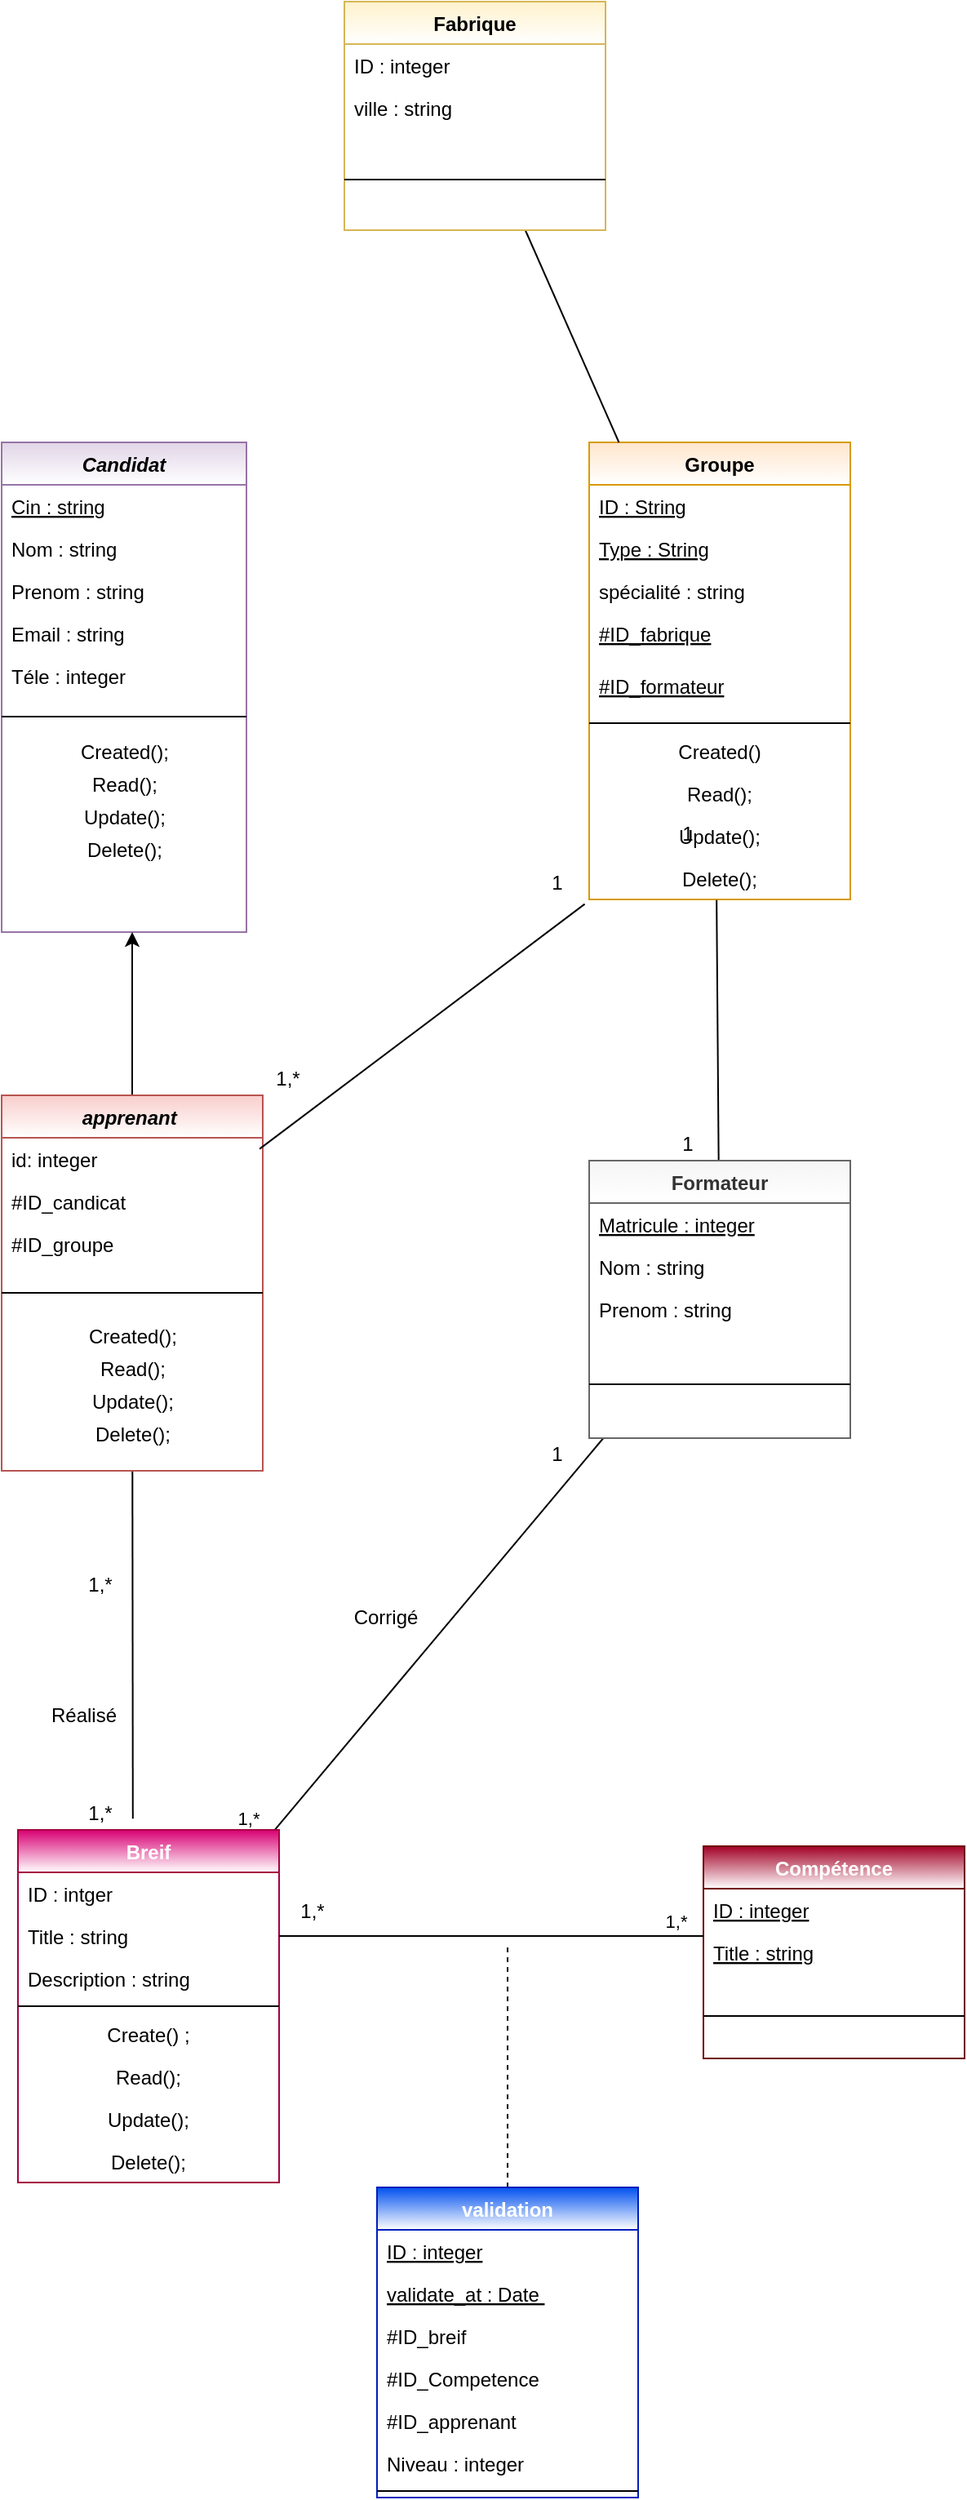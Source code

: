 <mxfile version="15.8.4" type="device"><diagram id="C5RBs43oDa-KdzZeNtuy" name="Page-1"><mxGraphModel dx="1038" dy="1818" grid="1" gridSize="10" guides="1" tooltips="1" connect="1" arrows="1" fold="1" page="1" pageScale="1" pageWidth="827" pageHeight="1169" math="0" shadow="0"><root><mxCell id="WIyWlLk6GJQsqaUBKTNV-0"/><mxCell id="WIyWlLk6GJQsqaUBKTNV-1" parent="WIyWlLk6GJQsqaUBKTNV-0"/><mxCell id="zkfFHV4jXpPFQw0GAbJ--0" value="Candidat" style="swimlane;fontStyle=3;align=center;verticalAlign=top;childLayout=stackLayout;horizontal=1;startSize=26;horizontalStack=0;resizeParent=1;resizeLast=0;collapsible=1;marginBottom=0;rounded=0;shadow=0;strokeWidth=1;fillColor=#e1d5e7;strokeColor=#9673a6;gradientColor=#ffffff;swimlaneFillColor=default;" parent="WIyWlLk6GJQsqaUBKTNV-1" vertex="1"><mxGeometry x="220" y="100" width="150" height="300" as="geometry"><mxRectangle x="230" y="140" width="160" height="26" as="alternateBounds"/></mxGeometry></mxCell><mxCell id="zkfFHV4jXpPFQw0GAbJ--2" value="Cin : string&#10;" style="text;align=left;verticalAlign=top;spacingLeft=4;spacingRight=4;overflow=hidden;rotatable=0;points=[[0,0.5],[1,0.5]];portConstraint=eastwest;rounded=0;shadow=0;html=0;fontStyle=4" parent="zkfFHV4jXpPFQw0GAbJ--0" vertex="1"><mxGeometry y="26" width="150" height="26" as="geometry"/></mxCell><mxCell id="aN4ewaZXmCb2OSoGveVA-0" value="Nom : string&#10;" style="text;align=left;verticalAlign=top;spacingLeft=4;spacingRight=4;overflow=hidden;rotatable=0;points=[[0,0.5],[1,0.5]];portConstraint=eastwest;rounded=0;shadow=0;html=0;" parent="zkfFHV4jXpPFQw0GAbJ--0" vertex="1"><mxGeometry y="52" width="150" height="26" as="geometry"/></mxCell><mxCell id="aN4ewaZXmCb2OSoGveVA-1" value="Prenom : string&#10;" style="text;align=left;verticalAlign=top;spacingLeft=4;spacingRight=4;overflow=hidden;rotatable=0;points=[[0,0.5],[1,0.5]];portConstraint=eastwest;rounded=0;shadow=0;html=0;" parent="zkfFHV4jXpPFQw0GAbJ--0" vertex="1"><mxGeometry y="78" width="150" height="26" as="geometry"/></mxCell><mxCell id="aN4ewaZXmCb2OSoGveVA-2" value="Email : string&#10;" style="text;align=left;verticalAlign=top;spacingLeft=4;spacingRight=4;overflow=hidden;rotatable=0;points=[[0,0.5],[1,0.5]];portConstraint=eastwest;rounded=0;shadow=0;html=0;" parent="zkfFHV4jXpPFQw0GAbJ--0" vertex="1"><mxGeometry y="104" width="150" height="26" as="geometry"/></mxCell><mxCell id="aN4ewaZXmCb2OSoGveVA-3" value="Téle : integer&#10;" style="text;align=left;verticalAlign=top;spacingLeft=4;spacingRight=4;overflow=hidden;rotatable=0;points=[[0,0.5],[1,0.5]];portConstraint=eastwest;rounded=0;shadow=0;html=0;" parent="zkfFHV4jXpPFQw0GAbJ--0" vertex="1"><mxGeometry y="130" width="150" height="26" as="geometry"/></mxCell><mxCell id="zkfFHV4jXpPFQw0GAbJ--4" value="" style="line;html=1;strokeWidth=1;align=left;verticalAlign=middle;spacingTop=-1;spacingLeft=3;spacingRight=3;rotatable=0;labelPosition=right;points=[];portConstraint=eastwest;" parent="zkfFHV4jXpPFQw0GAbJ--0" vertex="1"><mxGeometry y="156" width="150" height="24" as="geometry"/></mxCell><mxCell id="aN4ewaZXmCb2OSoGveVA-26" value="Created();" style="text;html=1;align=center;verticalAlign=middle;resizable=0;points=[];autosize=1;strokeColor=none;fillColor=none;" parent="zkfFHV4jXpPFQw0GAbJ--0" vertex="1"><mxGeometry y="180" width="150" height="20" as="geometry"/></mxCell><mxCell id="aN4ewaZXmCb2OSoGveVA-36" value="Read();" style="text;html=1;align=center;verticalAlign=middle;resizable=0;points=[];autosize=1;strokeColor=none;fillColor=none;" parent="zkfFHV4jXpPFQw0GAbJ--0" vertex="1"><mxGeometry y="200" width="150" height="20" as="geometry"/></mxCell><mxCell id="aN4ewaZXmCb2OSoGveVA-27" value="Update();" style="text;html=1;align=center;verticalAlign=middle;resizable=0;points=[];autosize=1;strokeColor=none;fillColor=none;" parent="zkfFHV4jXpPFQw0GAbJ--0" vertex="1"><mxGeometry y="220" width="150" height="20" as="geometry"/></mxCell><mxCell id="aN4ewaZXmCb2OSoGveVA-28" value="Delete();" style="text;html=1;align=center;verticalAlign=middle;resizable=0;points=[];autosize=1;strokeColor=none;fillColor=none;" parent="zkfFHV4jXpPFQw0GAbJ--0" vertex="1"><mxGeometry y="240" width="150" height="20" as="geometry"/></mxCell><mxCell id="aN4ewaZXmCb2OSoGveVA-11" value="" style="rounded=0;orthogonalLoop=1;jettySize=auto;html=1;" parent="WIyWlLk6GJQsqaUBKTNV-1" source="aN4ewaZXmCb2OSoGveVA-4" edge="1"><mxGeometry relative="1" as="geometry"><mxPoint x="300" y="400" as="targetPoint"/></mxGeometry></mxCell><mxCell id="aN4ewaZXmCb2OSoGveVA-79" style="edgeStyle=none;rounded=0;orthogonalLoop=1;jettySize=auto;html=1;entryX=0.44;entryY=-0.032;entryDx=0;entryDy=0;entryPerimeter=0;endArrow=none;endFill=0;" parent="WIyWlLk6GJQsqaUBKTNV-1" source="aN4ewaZXmCb2OSoGveVA-4" target="aN4ewaZXmCb2OSoGveVA-55" edge="1"><mxGeometry relative="1" as="geometry"/></mxCell><mxCell id="aN4ewaZXmCb2OSoGveVA-4" value="apprenant " style="swimlane;fontStyle=3;align=center;verticalAlign=top;childLayout=stackLayout;horizontal=1;startSize=26;horizontalStack=0;resizeParent=1;resizeLast=0;collapsible=1;marginBottom=0;rounded=0;shadow=0;strokeWidth=1;fillColor=#f8cecc;strokeColor=#b85450;gradientColor=#ffffff;swimlaneFillColor=default;" parent="WIyWlLk6GJQsqaUBKTNV-1" vertex="1"><mxGeometry x="220" y="500" width="160" height="230" as="geometry"><mxRectangle x="230" y="140" width="160" height="26" as="alternateBounds"/></mxGeometry></mxCell><mxCell id="aN4ewaZXmCb2OSoGveVA-5" value="id: integer&#10;" style="text;align=left;verticalAlign=top;spacingLeft=4;spacingRight=4;overflow=hidden;rotatable=0;points=[[0,0.5],[1,0.5]];portConstraint=eastwest;rounded=0;shadow=0;html=0;" parent="aN4ewaZXmCb2OSoGveVA-4" vertex="1"><mxGeometry y="26" width="160" height="26" as="geometry"/></mxCell><mxCell id="aN4ewaZXmCb2OSoGveVA-49" value="#ID_candicat" style="text;align=left;verticalAlign=top;spacingLeft=4;spacingRight=4;overflow=hidden;rotatable=0;points=[[0,0.5],[1,0.5]];portConstraint=eastwest;rounded=0;shadow=0;html=0;" parent="aN4ewaZXmCb2OSoGveVA-4" vertex="1"><mxGeometry y="52" width="160" height="26" as="geometry"/></mxCell><mxCell id="aN4ewaZXmCb2OSoGveVA-60" value="#ID_groupe" style="text;align=left;verticalAlign=top;spacingLeft=4;spacingRight=4;overflow=hidden;rotatable=0;points=[[0,0.5],[1,0.5]];portConstraint=eastwest;rounded=0;shadow=0;html=0;" parent="aN4ewaZXmCb2OSoGveVA-4" vertex="1"><mxGeometry y="78" width="160" height="26" as="geometry"/></mxCell><mxCell id="aN4ewaZXmCb2OSoGveVA-10" value="" style="line;html=1;strokeWidth=1;align=left;verticalAlign=middle;spacingTop=-1;spacingLeft=3;spacingRight=3;rotatable=0;labelPosition=right;points=[];portConstraint=eastwest;" parent="aN4ewaZXmCb2OSoGveVA-4" vertex="1"><mxGeometry y="104" width="160" height="34" as="geometry"/></mxCell><mxCell id="aN4ewaZXmCb2OSoGveVA-62" value="Created();" style="text;html=1;align=center;verticalAlign=middle;resizable=0;points=[];autosize=1;strokeColor=none;fillColor=none;" parent="aN4ewaZXmCb2OSoGveVA-4" vertex="1"><mxGeometry y="138" width="160" height="20" as="geometry"/></mxCell><mxCell id="aN4ewaZXmCb2OSoGveVA-72" value="Read();" style="text;html=1;align=center;verticalAlign=middle;resizable=0;points=[];autosize=1;strokeColor=none;fillColor=none;" parent="aN4ewaZXmCb2OSoGveVA-4" vertex="1"><mxGeometry y="158" width="160" height="20" as="geometry"/></mxCell><mxCell id="aN4ewaZXmCb2OSoGveVA-73" value="Update();" style="text;html=1;align=center;verticalAlign=middle;resizable=0;points=[];autosize=1;strokeColor=none;fillColor=none;" parent="aN4ewaZXmCb2OSoGveVA-4" vertex="1"><mxGeometry y="178" width="160" height="20" as="geometry"/></mxCell><mxCell id="aN4ewaZXmCb2OSoGveVA-74" value="Delete();" style="text;html=1;align=center;verticalAlign=middle;resizable=0;points=[];autosize=1;strokeColor=none;fillColor=none;" parent="aN4ewaZXmCb2OSoGveVA-4" vertex="1"><mxGeometry y="198" width="160" height="20" as="geometry"/></mxCell><mxCell id="aN4ewaZXmCb2OSoGveVA-18" value="Groupe" style="swimlane;fontStyle=1;align=center;verticalAlign=top;childLayout=stackLayout;horizontal=1;startSize=26;horizontalStack=0;resizeParent=1;resizeParentMax=0;resizeLast=0;collapsible=1;marginBottom=0;fillColor=#ffe6cc;strokeColor=#d79b00;gradientColor=#ffffff;swimlaneFillColor=default;" parent="WIyWlLk6GJQsqaUBKTNV-1" vertex="1"><mxGeometry x="580" y="100" width="160" height="280" as="geometry"/></mxCell><mxCell id="aN4ewaZXmCb2OSoGveVA-19" value="ID : String" style="text;strokeColor=none;fillColor=none;align=left;verticalAlign=top;spacingLeft=4;spacingRight=4;overflow=hidden;rotatable=0;points=[[0,0.5],[1,0.5]];portConstraint=eastwest;fontStyle=4" parent="aN4ewaZXmCb2OSoGveVA-18" vertex="1"><mxGeometry y="26" width="160" height="26" as="geometry"/></mxCell><mxCell id="aN4ewaZXmCb2OSoGveVA-92" value="Type : String" style="text;strokeColor=none;fillColor=none;align=left;verticalAlign=top;spacingLeft=4;spacingRight=4;overflow=hidden;rotatable=0;points=[[0,0.5],[1,0.5]];portConstraint=eastwest;fontStyle=4" parent="aN4ewaZXmCb2OSoGveVA-18" vertex="1"><mxGeometry y="52" width="160" height="26" as="geometry"/></mxCell><mxCell id="aN4ewaZXmCb2OSoGveVA-93" value="spécialité : string&#10;" style="text;align=left;verticalAlign=top;spacingLeft=4;spacingRight=4;overflow=hidden;rotatable=0;points=[[0,0.5],[1,0.5]];portConstraint=eastwest;rounded=0;shadow=0;html=0;" parent="aN4ewaZXmCb2OSoGveVA-18" vertex="1"><mxGeometry y="78" width="160" height="26" as="geometry"/></mxCell><mxCell id="aN4ewaZXmCb2OSoGveVA-32" value="#ID_fabrique" style="text;strokeColor=none;fillColor=none;align=left;verticalAlign=top;spacingLeft=4;spacingRight=4;overflow=hidden;rotatable=0;points=[[0,0.5],[1,0.5]];portConstraint=eastwest;fontStyle=4" parent="aN4ewaZXmCb2OSoGveVA-18" vertex="1"><mxGeometry y="104" width="160" height="32" as="geometry"/></mxCell><mxCell id="aN4ewaZXmCb2OSoGveVA-100" value="#ID_formateur" style="text;strokeColor=none;fillColor=none;align=left;verticalAlign=top;spacingLeft=4;spacingRight=4;overflow=hidden;rotatable=0;points=[[0,0.5],[1,0.5]];portConstraint=eastwest;fontStyle=4" parent="aN4ewaZXmCb2OSoGveVA-18" vertex="1"><mxGeometry y="136" width="160" height="32" as="geometry"/></mxCell><mxCell id="aN4ewaZXmCb2OSoGveVA-20" value="" style="line;strokeWidth=1;fillColor=none;align=left;verticalAlign=middle;spacingTop=-1;spacingLeft=3;spacingRight=3;rotatable=0;labelPosition=right;points=[];portConstraint=eastwest;" parent="aN4ewaZXmCb2OSoGveVA-18" vertex="1"><mxGeometry y="168" width="160" height="8" as="geometry"/></mxCell><mxCell id="aN4ewaZXmCb2OSoGveVA-21" value="Created()" style="text;strokeColor=none;fillColor=none;align=center;verticalAlign=top;spacingLeft=4;spacingRight=4;overflow=hidden;rotatable=0;points=[[0,0.5],[1,0.5]];portConstraint=eastwest;" parent="aN4ewaZXmCb2OSoGveVA-18" vertex="1"><mxGeometry y="176" width="160" height="26" as="geometry"/></mxCell><mxCell id="aN4ewaZXmCb2OSoGveVA-34" value="Read();" style="text;strokeColor=none;fillColor=none;align=center;verticalAlign=top;spacingLeft=4;spacingRight=4;overflow=hidden;rotatable=0;points=[[0,0.5],[1,0.5]];portConstraint=eastwest;" parent="aN4ewaZXmCb2OSoGveVA-18" vertex="1"><mxGeometry y="202" width="160" height="26" as="geometry"/></mxCell><mxCell id="aN4ewaZXmCb2OSoGveVA-33" value="Update();" style="text;strokeColor=none;fillColor=none;align=center;verticalAlign=top;spacingLeft=4;spacingRight=4;overflow=hidden;rotatable=0;points=[[0,0.5],[1,0.5]];portConstraint=eastwest;" parent="aN4ewaZXmCb2OSoGveVA-18" vertex="1"><mxGeometry y="228" width="160" height="26" as="geometry"/></mxCell><mxCell id="aN4ewaZXmCb2OSoGveVA-35" value="Delete();" style="text;strokeColor=none;fillColor=none;align=center;verticalAlign=top;spacingLeft=4;spacingRight=4;overflow=hidden;rotatable=0;points=[[0,0.5],[1,0.5]];portConstraint=eastwest;" parent="aN4ewaZXmCb2OSoGveVA-18" vertex="1"><mxGeometry y="254" width="160" height="26" as="geometry"/></mxCell><mxCell id="aN4ewaZXmCb2OSoGveVA-43" style="edgeStyle=none;rounded=0;orthogonalLoop=1;jettySize=auto;html=1;entryX=0.488;entryY=1.015;entryDx=0;entryDy=0;entryPerimeter=0;endArrow=none;endFill=0;" parent="WIyWlLk6GJQsqaUBKTNV-1" source="aN4ewaZXmCb2OSoGveVA-37" target="aN4ewaZXmCb2OSoGveVA-35" edge="1"><mxGeometry relative="1" as="geometry"/></mxCell><mxCell id="aN4ewaZXmCb2OSoGveVA-83" style="edgeStyle=none;rounded=0;orthogonalLoop=1;jettySize=auto;html=1;entryX=0.955;entryY=0.025;entryDx=0;entryDy=0;entryPerimeter=0;endArrow=none;endFill=0;" parent="WIyWlLk6GJQsqaUBKTNV-1" source="aN4ewaZXmCb2OSoGveVA-37" target="aN4ewaZXmCb2OSoGveVA-55" edge="1"><mxGeometry relative="1" as="geometry"/></mxCell><mxCell id="aN4ewaZXmCb2OSoGveVA-86" value="1,*" style="edgeLabel;html=1;align=center;verticalAlign=middle;resizable=0;points=[];" parent="aN4ewaZXmCb2OSoGveVA-83" vertex="1" connectable="0"><mxGeometry x="0.881" y="-6" relative="1" as="geometry"><mxPoint x="-20" y="6" as="offset"/></mxGeometry></mxCell><mxCell id="aN4ewaZXmCb2OSoGveVA-37" value="Formateur" style="swimlane;fontStyle=1;align=center;verticalAlign=top;childLayout=stackLayout;horizontal=1;startSize=26;horizontalStack=0;resizeParent=1;resizeParentMax=0;resizeLast=0;collapsible=1;marginBottom=0;fillColor=#f5f5f5;fontColor=#333333;strokeColor=#666666;gradientColor=#ffffff;swimlaneFillColor=default;" parent="WIyWlLk6GJQsqaUBKTNV-1" vertex="1"><mxGeometry x="580" y="540" width="160" height="170" as="geometry"/></mxCell><mxCell id="aN4ewaZXmCb2OSoGveVA-38" value="Matricule : integer" style="text;strokeColor=none;fillColor=none;align=left;verticalAlign=top;spacingLeft=4;spacingRight=4;overflow=hidden;rotatable=0;points=[[0,0.5],[1,0.5]];portConstraint=eastwest;fontStyle=4" parent="aN4ewaZXmCb2OSoGveVA-37" vertex="1"><mxGeometry y="26" width="160" height="26" as="geometry"/></mxCell><mxCell id="aN4ewaZXmCb2OSoGveVA-41" value="Nom : string" style="text;strokeColor=none;fillColor=none;align=left;verticalAlign=top;spacingLeft=4;spacingRight=4;overflow=hidden;rotatable=0;points=[[0,0.5],[1,0.5]];portConstraint=eastwest;" parent="aN4ewaZXmCb2OSoGveVA-37" vertex="1"><mxGeometry y="52" width="160" height="26" as="geometry"/></mxCell><mxCell id="aN4ewaZXmCb2OSoGveVA-42" value="Prenom : string" style="text;strokeColor=none;fillColor=none;align=left;verticalAlign=top;spacingLeft=4;spacingRight=4;overflow=hidden;rotatable=0;points=[[0,0.5],[1,0.5]];portConstraint=eastwest;" parent="aN4ewaZXmCb2OSoGveVA-37" vertex="1"><mxGeometry y="78" width="160" height="26" as="geometry"/></mxCell><mxCell id="aN4ewaZXmCb2OSoGveVA-39" value="" style="line;strokeWidth=1;fillColor=none;align=left;verticalAlign=middle;spacingTop=-1;spacingLeft=3;spacingRight=3;rotatable=0;labelPosition=right;points=[];portConstraint=eastwest;" parent="aN4ewaZXmCb2OSoGveVA-37" vertex="1"><mxGeometry y="104" width="160" height="66" as="geometry"/></mxCell><mxCell id="aN4ewaZXmCb2OSoGveVA-44" value="1" style="text;html=1;align=center;verticalAlign=middle;resizable=0;points=[];autosize=1;strokeColor=none;fillColor=none;" parent="WIyWlLk6GJQsqaUBKTNV-1" vertex="1"><mxGeometry x="630" y="330" width="20" height="20" as="geometry"/></mxCell><mxCell id="aN4ewaZXmCb2OSoGveVA-45" value="1" style="text;html=1;align=center;verticalAlign=middle;resizable=0;points=[];autosize=1;strokeColor=none;fillColor=none;" parent="WIyWlLk6GJQsqaUBKTNV-1" vertex="1"><mxGeometry x="630" y="520" width="20" height="20" as="geometry"/></mxCell><mxCell id="aN4ewaZXmCb2OSoGveVA-46" style="edgeStyle=none;rounded=0;orthogonalLoop=1;jettySize=auto;html=1;entryX=-0.017;entryY=1.108;entryDx=0;entryDy=0;exitX=0.988;exitY=0.262;exitDx=0;exitDy=0;exitPerimeter=0;entryPerimeter=0;endArrow=none;endFill=0;" parent="WIyWlLk6GJQsqaUBKTNV-1" source="aN4ewaZXmCb2OSoGveVA-5" target="aN4ewaZXmCb2OSoGveVA-35" edge="1"><mxGeometry relative="1" as="geometry"/></mxCell><mxCell id="aN4ewaZXmCb2OSoGveVA-47" value="1,*" style="text;html=1;align=center;verticalAlign=middle;resizable=0;points=[];autosize=1;strokeColor=none;fillColor=none;" parent="WIyWlLk6GJQsqaUBKTNV-1" vertex="1"><mxGeometry x="380" y="480" width="30" height="20" as="geometry"/></mxCell><mxCell id="aN4ewaZXmCb2OSoGveVA-48" value="1" style="text;html=1;align=center;verticalAlign=middle;resizable=0;points=[];autosize=1;strokeColor=none;fillColor=none;" parent="WIyWlLk6GJQsqaUBKTNV-1" vertex="1"><mxGeometry x="550" y="360" width="20" height="20" as="geometry"/></mxCell><mxCell id="aN4ewaZXmCb2OSoGveVA-50" value="Compétence" style="swimlane;fontStyle=1;align=center;verticalAlign=top;childLayout=stackLayout;horizontal=1;startSize=26;horizontalStack=0;resizeParent=1;resizeParentMax=0;resizeLast=0;collapsible=1;marginBottom=0;fillColor=#a20025;fontColor=#ffffff;strokeColor=#6F0000;gradientColor=#ffffff;swimlaneFillColor=default;" parent="WIyWlLk6GJQsqaUBKTNV-1" vertex="1"><mxGeometry x="650" y="960" width="160" height="130" as="geometry"/></mxCell><mxCell id="aN4ewaZXmCb2OSoGveVA-51" value="ID : integer" style="text;strokeColor=none;fillColor=none;align=left;verticalAlign=top;spacingLeft=4;spacingRight=4;overflow=hidden;rotatable=0;points=[[0,0.5],[1,0.5]];portConstraint=eastwest;fontStyle=4" parent="aN4ewaZXmCb2OSoGveVA-50" vertex="1"><mxGeometry y="26" width="160" height="26" as="geometry"/></mxCell><mxCell id="aN4ewaZXmCb2OSoGveVA-54" value="Title : string" style="text;strokeColor=none;fillColor=none;align=left;verticalAlign=top;spacingLeft=4;spacingRight=4;overflow=hidden;rotatable=0;points=[[0,0.5],[1,0.5]];portConstraint=eastwest;fontStyle=4" parent="aN4ewaZXmCb2OSoGveVA-50" vertex="1"><mxGeometry y="52" width="160" height="26" as="geometry"/></mxCell><mxCell id="aN4ewaZXmCb2OSoGveVA-52" value="" style="line;strokeWidth=1;fillColor=none;align=left;verticalAlign=middle;spacingTop=-1;spacingLeft=3;spacingRight=3;rotatable=0;labelPosition=right;points=[];portConstraint=eastwest;" parent="aN4ewaZXmCb2OSoGveVA-50" vertex="1"><mxGeometry y="78" width="160" height="52" as="geometry"/></mxCell><mxCell id="aN4ewaZXmCb2OSoGveVA-55" value="Breif" style="swimlane;fontStyle=1;align=center;verticalAlign=top;childLayout=stackLayout;horizontal=1;startSize=26;horizontalStack=0;resizeParent=1;resizeParentMax=0;resizeLast=0;collapsible=1;marginBottom=0;fillColor=#d80073;fontColor=#ffffff;strokeColor=#A50040;gradientColor=#ffffff;swimlaneFillColor=default;" parent="WIyWlLk6GJQsqaUBKTNV-1" vertex="1"><mxGeometry x="230" y="950" width="160" height="216" as="geometry"/></mxCell><mxCell id="aN4ewaZXmCb2OSoGveVA-56" value="ID : intger" style="text;strokeColor=none;fillColor=none;align=left;verticalAlign=top;spacingLeft=4;spacingRight=4;overflow=hidden;rotatable=0;points=[[0,0.5],[1,0.5]];portConstraint=eastwest;" parent="aN4ewaZXmCb2OSoGveVA-55" vertex="1"><mxGeometry y="26" width="160" height="26" as="geometry"/></mxCell><mxCell id="GKEdOfHeGhFQ4OHeMMtS-8" value="Title : string" style="text;strokeColor=none;fillColor=none;align=left;verticalAlign=top;spacingLeft=4;spacingRight=4;overflow=hidden;rotatable=0;points=[[0,0.5],[1,0.5]];portConstraint=eastwest;" vertex="1" parent="aN4ewaZXmCb2OSoGveVA-55"><mxGeometry y="52" width="160" height="26" as="geometry"/></mxCell><mxCell id="aN4ewaZXmCb2OSoGveVA-78" value="Description : string" style="text;strokeColor=none;fillColor=none;align=left;verticalAlign=top;spacingLeft=4;spacingRight=4;overflow=hidden;rotatable=0;points=[[0,0.5],[1,0.5]];portConstraint=eastwest;" parent="aN4ewaZXmCb2OSoGveVA-55" vertex="1"><mxGeometry y="78" width="160" height="26" as="geometry"/></mxCell><mxCell id="aN4ewaZXmCb2OSoGveVA-57" value="" style="line;strokeWidth=1;fillColor=none;align=left;verticalAlign=middle;spacingTop=-1;spacingLeft=3;spacingRight=3;rotatable=0;labelPosition=right;points=[];portConstraint=eastwest;" parent="aN4ewaZXmCb2OSoGveVA-55" vertex="1"><mxGeometry y="104" width="160" height="8" as="geometry"/></mxCell><mxCell id="aN4ewaZXmCb2OSoGveVA-58" value="Create() ;" style="text;strokeColor=none;fillColor=none;align=center;verticalAlign=top;spacingLeft=4;spacingRight=4;overflow=hidden;rotatable=0;points=[[0,0.5],[1,0.5]];portConstraint=eastwest;" parent="aN4ewaZXmCb2OSoGveVA-55" vertex="1"><mxGeometry y="112" width="160" height="26" as="geometry"/></mxCell><mxCell id="GKEdOfHeGhFQ4OHeMMtS-11" value="Read();" style="text;strokeColor=none;fillColor=none;align=center;verticalAlign=top;spacingLeft=4;spacingRight=4;overflow=hidden;rotatable=0;points=[[0,0.5],[1,0.5]];portConstraint=eastwest;" vertex="1" parent="aN4ewaZXmCb2OSoGveVA-55"><mxGeometry y="138" width="160" height="26" as="geometry"/></mxCell><mxCell id="GKEdOfHeGhFQ4OHeMMtS-12" value="Update();" style="text;strokeColor=none;fillColor=none;align=center;verticalAlign=top;spacingLeft=4;spacingRight=4;overflow=hidden;rotatable=0;points=[[0,0.5],[1,0.5]];portConstraint=eastwest;" vertex="1" parent="aN4ewaZXmCb2OSoGveVA-55"><mxGeometry y="164" width="160" height="26" as="geometry"/></mxCell><mxCell id="GKEdOfHeGhFQ4OHeMMtS-13" value="Delete();" style="text;strokeColor=none;fillColor=none;align=center;verticalAlign=top;spacingLeft=4;spacingRight=4;overflow=hidden;rotatable=0;points=[[0,0.5],[1,0.5]];portConstraint=eastwest;" vertex="1" parent="aN4ewaZXmCb2OSoGveVA-55"><mxGeometry y="190" width="160" height="26" as="geometry"/></mxCell><mxCell id="aN4ewaZXmCb2OSoGveVA-80" value="1,*" style="text;html=1;align=center;verticalAlign=middle;resizable=0;points=[];autosize=1;strokeColor=none;fillColor=none;" parent="WIyWlLk6GJQsqaUBKTNV-1" vertex="1"><mxGeometry x="265" y="790" width="30" height="20" as="geometry"/></mxCell><mxCell id="aN4ewaZXmCb2OSoGveVA-81" value="1,*" style="text;html=1;align=center;verticalAlign=middle;resizable=0;points=[];autosize=1;strokeColor=none;fillColor=none;" parent="WIyWlLk6GJQsqaUBKTNV-1" vertex="1"><mxGeometry x="265" y="930" width="30" height="20" as="geometry"/></mxCell><mxCell id="aN4ewaZXmCb2OSoGveVA-82" value="Réalisé" style="text;html=1;align=center;verticalAlign=middle;resizable=0;points=[];autosize=1;strokeColor=none;fillColor=none;" parent="WIyWlLk6GJQsqaUBKTNV-1" vertex="1"><mxGeometry x="240" y="870" width="60" height="20" as="geometry"/></mxCell><mxCell id="aN4ewaZXmCb2OSoGveVA-84" value="Corrigé" style="text;html=1;align=center;verticalAlign=middle;resizable=0;points=[];autosize=1;strokeColor=none;fillColor=none;" parent="WIyWlLk6GJQsqaUBKTNV-1" vertex="1"><mxGeometry x="430" y="810" width="50" height="20" as="geometry"/></mxCell><mxCell id="aN4ewaZXmCb2OSoGveVA-87" value="1" style="text;html=1;align=center;verticalAlign=middle;resizable=0;points=[];autosize=1;strokeColor=none;fillColor=none;" parent="WIyWlLk6GJQsqaUBKTNV-1" vertex="1"><mxGeometry x="550" y="710" width="20" height="20" as="geometry"/></mxCell><mxCell id="aN4ewaZXmCb2OSoGveVA-89" style="edgeStyle=none;rounded=0;orthogonalLoop=1;jettySize=auto;html=1;endArrow=none;endFill=0;exitX=1;exitY=0.5;exitDx=0;exitDy=0;" parent="WIyWlLk6GJQsqaUBKTNV-1" source="GKEdOfHeGhFQ4OHeMMtS-8" edge="1"><mxGeometry relative="1" as="geometry"><mxPoint x="650" y="1015" as="targetPoint"/></mxGeometry></mxCell><mxCell id="aN4ewaZXmCb2OSoGveVA-90" value="1,*" style="edgeLabel;html=1;align=center;verticalAlign=middle;resizable=0;points=[];" parent="aN4ewaZXmCb2OSoGveVA-89" vertex="1" connectable="0"><mxGeometry x="0.868" y="9" relative="1" as="geometry"><mxPoint as="offset"/></mxGeometry></mxCell><mxCell id="aN4ewaZXmCb2OSoGveVA-91" value="1,*" style="text;html=1;align=center;verticalAlign=middle;resizable=0;points=[];autosize=1;strokeColor=none;fillColor=none;" parent="WIyWlLk6GJQsqaUBKTNV-1" vertex="1"><mxGeometry x="395" y="990" width="30" height="20" as="geometry"/></mxCell><mxCell id="aN4ewaZXmCb2OSoGveVA-101" style="edgeStyle=none;rounded=0;orthogonalLoop=1;jettySize=auto;html=1;endArrow=none;endFill=0;" parent="WIyWlLk6GJQsqaUBKTNV-1" source="aN4ewaZXmCb2OSoGveVA-94" target="aN4ewaZXmCb2OSoGveVA-18" edge="1"><mxGeometry relative="1" as="geometry"/></mxCell><mxCell id="aN4ewaZXmCb2OSoGveVA-94" value="Fabrique" style="swimlane;fontStyle=1;align=center;verticalAlign=top;childLayout=stackLayout;horizontal=1;startSize=26;horizontalStack=0;resizeParent=1;resizeParentMax=0;resizeLast=0;collapsible=1;marginBottom=0;fillColor=#fff2cc;strokeColor=#d6b656;gradientColor=#ffffff;swimlaneFillColor=default;" parent="WIyWlLk6GJQsqaUBKTNV-1" vertex="1"><mxGeometry x="430" y="-170" width="160" height="140" as="geometry"/></mxCell><mxCell id="aN4ewaZXmCb2OSoGveVA-95" value="ID : integer" style="text;align=left;verticalAlign=top;spacingLeft=4;spacingRight=4;overflow=hidden;rotatable=0;points=[[0,0.5],[1,0.5]];portConstraint=eastwest;" parent="aN4ewaZXmCb2OSoGveVA-94" vertex="1"><mxGeometry y="26" width="160" height="26" as="geometry"/></mxCell><mxCell id="aN4ewaZXmCb2OSoGveVA-98" value="ville : string" style="text;strokeColor=none;fillColor=none;align=left;verticalAlign=top;spacingLeft=4;spacingRight=4;overflow=hidden;rotatable=0;points=[[0,0.5],[1,0.5]];portConstraint=eastwest;" parent="aN4ewaZXmCb2OSoGveVA-94" vertex="1"><mxGeometry y="52" width="160" height="26" as="geometry"/></mxCell><mxCell id="aN4ewaZXmCb2OSoGveVA-96" value="" style="line;strokeWidth=1;fillColor=none;align=left;verticalAlign=middle;spacingTop=-1;spacingLeft=3;spacingRight=3;rotatable=0;labelPosition=right;points=[];portConstraint=eastwest;" parent="aN4ewaZXmCb2OSoGveVA-94" vertex="1"><mxGeometry y="78" width="160" height="62" as="geometry"/></mxCell><mxCell id="GKEdOfHeGhFQ4OHeMMtS-7" style="edgeStyle=orthogonalEdgeStyle;rounded=0;orthogonalLoop=1;jettySize=auto;html=1;endArrow=none;endFill=0;dashed=1;" edge="1" parent="WIyWlLk6GJQsqaUBKTNV-1" source="GKEdOfHeGhFQ4OHeMMtS-0"><mxGeometry relative="1" as="geometry"><mxPoint x="530" y="1020" as="targetPoint"/></mxGeometry></mxCell><mxCell id="GKEdOfHeGhFQ4OHeMMtS-0" value="validation" style="swimlane;fontStyle=1;align=center;verticalAlign=top;childLayout=stackLayout;horizontal=1;startSize=26;horizontalStack=0;resizeParent=1;resizeParentMax=0;resizeLast=0;collapsible=1;marginBottom=0;fillColor=#0050ef;fontColor=#ffffff;strokeColor=#001DBC;gradientColor=#ffffff;swimlaneFillColor=default;" vertex="1" parent="WIyWlLk6GJQsqaUBKTNV-1"><mxGeometry x="450" y="1169" width="160" height="190" as="geometry"/></mxCell><mxCell id="GKEdOfHeGhFQ4OHeMMtS-1" value="ID : integer" style="text;strokeColor=none;fillColor=none;align=left;verticalAlign=top;spacingLeft=4;spacingRight=4;overflow=hidden;rotatable=0;points=[[0,0.5],[1,0.5]];portConstraint=eastwest;fontStyle=4" vertex="1" parent="GKEdOfHeGhFQ4OHeMMtS-0"><mxGeometry y="26" width="160" height="26" as="geometry"/></mxCell><mxCell id="GKEdOfHeGhFQ4OHeMMtS-9" value="validate_at : Date " style="text;strokeColor=none;fillColor=none;align=left;verticalAlign=top;spacingLeft=4;spacingRight=4;overflow=hidden;rotatable=0;points=[[0,0.5],[1,0.5]];portConstraint=eastwest;fontStyle=4" vertex="1" parent="GKEdOfHeGhFQ4OHeMMtS-0"><mxGeometry y="52" width="160" height="26" as="geometry"/></mxCell><mxCell id="GKEdOfHeGhFQ4OHeMMtS-4" value="#ID_breif&#10;" style="text;strokeColor=none;fillColor=none;align=left;verticalAlign=top;spacingLeft=4;spacingRight=4;overflow=hidden;rotatable=0;points=[[0,0.5],[1,0.5]];portConstraint=eastwest;" vertex="1" parent="GKEdOfHeGhFQ4OHeMMtS-0"><mxGeometry y="78" width="160" height="26" as="geometry"/></mxCell><mxCell id="GKEdOfHeGhFQ4OHeMMtS-5" value="#ID_Competence" style="text;strokeColor=none;fillColor=none;align=left;verticalAlign=top;spacingLeft=4;spacingRight=4;overflow=hidden;rotatable=0;points=[[0,0.5],[1,0.5]];portConstraint=eastwest;" vertex="1" parent="GKEdOfHeGhFQ4OHeMMtS-0"><mxGeometry y="104" width="160" height="26" as="geometry"/></mxCell><mxCell id="GKEdOfHeGhFQ4OHeMMtS-10" value="#ID_apprenant" style="text;strokeColor=none;fillColor=none;align=left;verticalAlign=top;spacingLeft=4;spacingRight=4;overflow=hidden;rotatable=0;points=[[0,0.5],[1,0.5]];portConstraint=eastwest;" vertex="1" parent="GKEdOfHeGhFQ4OHeMMtS-0"><mxGeometry y="130" width="160" height="26" as="geometry"/></mxCell><mxCell id="GKEdOfHeGhFQ4OHeMMtS-6" value="Niveau : integer" style="text;strokeColor=none;fillColor=none;align=left;verticalAlign=top;spacingLeft=4;spacingRight=4;overflow=hidden;rotatable=0;points=[[0,0.5],[1,0.5]];portConstraint=eastwest;" vertex="1" parent="GKEdOfHeGhFQ4OHeMMtS-0"><mxGeometry y="156" width="160" height="26" as="geometry"/></mxCell><mxCell id="GKEdOfHeGhFQ4OHeMMtS-2" value="" style="line;strokeWidth=1;fillColor=none;align=left;verticalAlign=middle;spacingTop=-1;spacingLeft=3;spacingRight=3;rotatable=0;labelPosition=right;points=[];portConstraint=eastwest;" vertex="1" parent="GKEdOfHeGhFQ4OHeMMtS-0"><mxGeometry y="182" width="160" height="8" as="geometry"/></mxCell></root></mxGraphModel></diagram></mxfile>